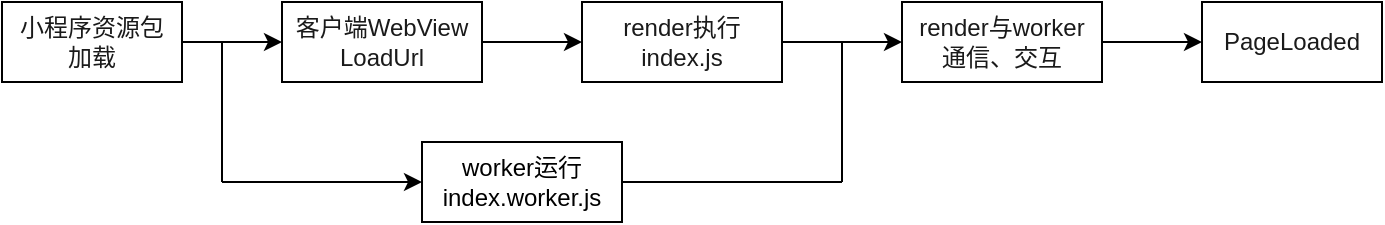 <mxfile version="13.1.3">
    <diagram id="6hGFLwfOUW9BJ-s0fimq" name="Page-1">
        <mxGraphModel dx="668" dy="418" grid="1" gridSize="10" guides="1" tooltips="1" connect="1" arrows="1" fold="1" page="1" pageScale="1" pageWidth="827" pageHeight="1169" math="0" shadow="0">
            <root>
                <mxCell id="0"/>
                <mxCell id="1" parent="0"/>
                <mxCell id="20" value="" style="edgeStyle=orthogonalEdgeStyle;rounded=0;orthogonalLoop=1;jettySize=auto;html=1;fillColor=none;" parent="1" source="2" target="3" edge="1">
                    <mxGeometry relative="1" as="geometry"/>
                </mxCell>
                <mxCell id="2" value="&lt;font color=&quot;#1a1a1a&quot;&gt;小程序资源包&lt;br&gt;加载&lt;/font&gt;" style="rounded=0;whiteSpace=wrap;html=1;fillColor=none;" parent="1" vertex="1">
                    <mxGeometry y="690" width="90" height="40" as="geometry"/>
                </mxCell>
                <mxCell id="21" value="" style="edgeStyle=orthogonalEdgeStyle;rounded=0;orthogonalLoop=1;jettySize=auto;html=1;fillColor=none;" parent="1" source="3" target="5" edge="1">
                    <mxGeometry relative="1" as="geometry"/>
                </mxCell>
                <mxCell id="3" value="&lt;font color=&quot;#1a1a1a&quot;&gt;客户端WebView&lt;br&gt;LoadUrl&lt;/font&gt;" style="rounded=0;whiteSpace=wrap;html=1;fillColor=none;" parent="1" vertex="1">
                    <mxGeometry x="140" y="690" width="100" height="40" as="geometry"/>
                </mxCell>
                <mxCell id="22" value="" style="edgeStyle=orthogonalEdgeStyle;rounded=0;orthogonalLoop=1;jettySize=auto;html=1;fillColor=none;" parent="1" source="5" target="14" edge="1">
                    <mxGeometry relative="1" as="geometry"/>
                </mxCell>
                <mxCell id="5" value="&lt;font color=&quot;#1a1a1a&quot;&gt;render执行&lt;br&gt;index.js&lt;/font&gt;" style="rounded=0;whiteSpace=wrap;html=1;fillColor=none;" parent="1" vertex="1">
                    <mxGeometry x="290" y="690" width="100" height="40" as="geometry"/>
                </mxCell>
                <mxCell id="23" value="" style="edgeStyle=orthogonalEdgeStyle;rounded=0;orthogonalLoop=1;jettySize=auto;html=1;fillColor=none;" parent="1" source="14" target="16" edge="1">
                    <mxGeometry relative="1" as="geometry"/>
                </mxCell>
                <mxCell id="14" value="&lt;font color=&quot;#1a1a1a&quot;&gt;render与worker&lt;br&gt;通信、交互&lt;/font&gt;" style="rounded=0;whiteSpace=wrap;html=1;fillColor=none;" parent="1" vertex="1">
                    <mxGeometry x="450" y="690" width="100" height="40" as="geometry"/>
                </mxCell>
                <mxCell id="16" value="&lt;font color=&quot;#1a1a1a&quot;&gt;PageLoaded&lt;/font&gt;" style="rounded=0;whiteSpace=wrap;html=1;fillColor=none;" parent="1" vertex="1">
                    <mxGeometry x="600" y="690" width="90" height="40" as="geometry"/>
                </mxCell>
                <mxCell id="11" value="worker运行&lt;br&gt;index.worker.js" style="rounded=0;whiteSpace=wrap;html=1;fillColor=none;" parent="1" vertex="1">
                    <mxGeometry x="210" y="760" width="100" height="40" as="geometry"/>
                </mxCell>
                <mxCell id="31" value="" style="endArrow=classic;html=1;entryX=0;entryY=0.5;entryDx=0;entryDy=0;fillColor=none;" parent="1" target="11" edge="1">
                    <mxGeometry width="50" height="50" relative="1" as="geometry">
                        <mxPoint x="110" y="780" as="sourcePoint"/>
                        <mxPoint x="110" y="780" as="targetPoint"/>
                    </mxGeometry>
                </mxCell>
                <mxCell id="32" value="" style="endArrow=none;html=1;fillColor=none;" parent="1" edge="1">
                    <mxGeometry width="50" height="50" relative="1" as="geometry">
                        <mxPoint x="110" y="780" as="sourcePoint"/>
                        <mxPoint x="110" y="710" as="targetPoint"/>
                    </mxGeometry>
                </mxCell>
                <mxCell id="33" value="" style="endArrow=none;html=1;exitX=1;exitY=0.5;exitDx=0;exitDy=0;fillColor=none;" parent="1" source="11" edge="1">
                    <mxGeometry width="50" height="50" relative="1" as="geometry">
                        <mxPoint x="315" y="800" as="sourcePoint"/>
                        <mxPoint x="420" y="780" as="targetPoint"/>
                    </mxGeometry>
                </mxCell>
                <mxCell id="34" value="" style="endArrow=none;html=1;fillColor=none;" parent="1" edge="1">
                    <mxGeometry width="50" height="50" relative="1" as="geometry">
                        <mxPoint x="420" y="780" as="sourcePoint"/>
                        <mxPoint x="420" y="710" as="targetPoint"/>
                    </mxGeometry>
                </mxCell>
            </root>
        </mxGraphModel>
    </diagram>
</mxfile>